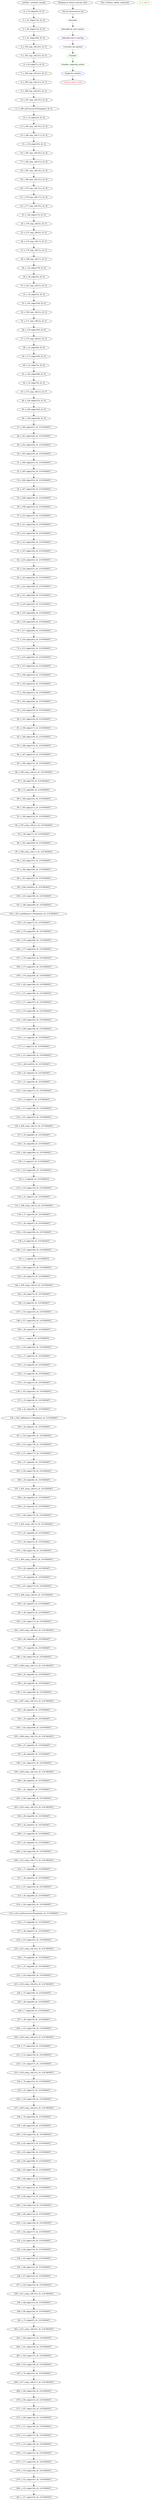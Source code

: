 digraph g {
legend_varNames [ label="varNum: varName, bounds" ]
legend_varNames_0 [ label="0: x_70_edge(95), [0, 0]" ]
legend_varNames_1 [ label="1: x_91_edge(116), [0, 0]" ]
legend_varNames_2 [ label="2: x_89_edge(114), [0, 0]" ]
legend_varNames_3 [ label="3: x_81_edge(106), [0, 0]" ]
legend_varNames_4 [ label="4: x_592_in(p_{48,24}), [0, 0]" ]
legend_varNames_5 [ label="5: x_591_in(p_{48,23}), [0, 0]" ]
legend_varNames_6 [ label="6: x_50_edge(71), [0, 0]" ]
legend_varNames_7 [ label="7: x_590_in(p_{48,22}), [0, 0]" ]
legend_varNames_8 [ label="8: x_589_in(p_{48,21}), [0, 0]" ]
legend_varNames_9 [ label="9: x_588_in(p_{48,20}), [0, 0]" ]
legend_varNames_10 [ label="10: x_587_in(p_{48,19}), [0, 0]" ]
legend_varNames_11 [ label="11: x_586_in(Fructose-6-Phosphate), [0, 0]" ]
legend_varNames_12 [ label="12: x_10_edge(22), [0, 0]" ]
legend_varNames_13 [ label="13: x_585_in(p_{48,18}), [0, 0]" ]
legend_varNames_14 [ label="14: x_584_in(p_{48,17}), [0, 0]" ]
legend_varNames_15 [ label="15: x_139_edge(165), [0, 0]" ]
legend_varNames_16 [ label="16: x_583_in(p_{48,16}), [0, 0]" ]
legend_varNames_17 [ label="17: x_582_in(p_{48,15}), [0, 0]" ]
legend_varNames_18 [ label="18: x_581_in(p_{48,14}), [0, 0]" ]
legend_varNames_19 [ label="19: x_580_in(p_{48,13}), [0, 0]" ]
legend_varNames_20 [ label="20: x_579_in(p_{48,12}), [0, 0]" ]
legend_varNames_21 [ label="21: x_578_in(p_{48,11}), [0, 0]" ]
legend_varNames_22 [ label="22: x_577_in(p_{48,10}), [0, 0]" ]
legend_varNames_23 [ label="23: x_146_edge(172), [0, 0]" ]
legend_varNames_24 [ label="24: x_576_in(p_{48,9}), [0, 0]" ]
legend_varNames_25 [ label="25: x_575_in(p_{48,8}), [0, 0]" ]
legend_varNames_26 [ label="26: x_574_in(p_{48,7}), [0, 0]" ]
legend_varNames_27 [ label="27: x_570_in(p_{48,3}), [0, 0]" ]
legend_varNames_28 [ label="28: x_568_in(p_{48,1}), [0, 0]" ]
legend_varNames_29 [ label="29: x_152_edge(178), [0, 0]" ]
legend_varNames_30 [ label="30: x_26_edge(43), [0, 0]" ]
legend_varNames_31 [ label="31: x_567_in(p_{48,0}), [0, 0]" ]
legend_varNames_32 [ label="32: x_18_edge(33), [0, 0]" ]
legend_varNames_33 [ label="33: x_105_edge(130), [0, 0]" ]
legend_varNames_34 [ label="34: x_569_in(p_{48,2}), [0, 0]" ]
legend_varNames_35 [ label="35: x_571_in(p_{48,4}), [0, 0]" ]
legend_varNames_36 [ label="36: x_159_edge(185), [0, 0]" ]
legend_varNames_37 [ label="37: x_573_in(p_{48,6}), [0, 0]" ]
legend_varNames_38 [ label="38: x_23_edge(40), [0, 0]" ]
legend_varNames_39 [ label="39: x_173_edge(199), [0, 0]" ]
legend_varNames_40 [ label="40: x_53_edge(74), [0, 0]" ]
legend_varNames_41 [ label="41: x_182_edge(208), [0, 0]" ]
legend_varNames_42 [ label="42: x_55_edge(76), [0, 0]" ]
legend_varNames_43 [ label="43: x_572_in(p_{48,5}), [0, 0]" ]
legend_varNames_44 [ label="44: x_226_edge(253), [0, 0]" ]
legend_varNames_45 [ label="45: x_209_edge(236), [0, 0]" ]
legend_varNames_46 [ label="46: x_199_edge(226), [0, 0]" ]
legend_varNames_47 [ label="47: x_200_edge(227), [0, 2147483647]" ]
legend_varNames_48 [ label="48: x_201_edge(228), [0, 2147483647]" ]
legend_varNames_49 [ label="49: x_202_edge(229), [0, 2147483647]" ]
legend_varNames_50 [ label="50: x_203_edge(230), [0, 2147483647]" ]
legend_varNames_51 [ label="51: x_204_edge(231), [0, 2147483647]" ]
legend_varNames_52 [ label="52: x_205_edge(232), [0, 2147483647]" ]
legend_varNames_53 [ label="53: x_206_edge(233), [0, 2147483647]" ]
legend_varNames_54 [ label="54: x_207_edge(234), [0, 2147483647]" ]
legend_varNames_55 [ label="55: x_208_edge(235), [0, 2147483647]" ]
legend_varNames_56 [ label="56: x_198_edge(225), [0, 2147483647]" ]
legend_varNames_57 [ label="57: x_210_edge(237), [0, 2147483647]" ]
legend_varNames_58 [ label="58: x_211_edge(238), [0, 2147483647]" ]
legend_varNames_59 [ label="59: x_212_edge(239), [0, 2147483647]" ]
legend_varNames_60 [ label="60: x_213_edge(240), [0, 2147483647]" ]
legend_varNames_61 [ label="61: x_167_edge(193), [0, 2147483647]" ]
legend_varNames_62 [ label="62: x_225_edge(252), [0, 2147483647]" ]
legend_varNames_63 [ label="63: x_224_edge(251), [0, 2147483647]" ]
legend_varNames_64 [ label="64: x_223_edge(250), [0, 2147483647]" ]
legend_varNames_65 [ label="65: x_222_edge(249), [0, 2147483647]" ]
legend_varNames_66 [ label="66: x_221_edge(248), [0, 2147483647]" ]
legend_varNames_67 [ label="67: x_220_edge(247), [0, 2147483647]" ]
legend_varNames_68 [ label="68: x_219_edge(246), [0, 2147483647]" ]
legend_varNames_69 [ label="69: x_218_edge(245), [0, 2147483647]" ]
legend_varNames_70 [ label="70: x_217_edge(244), [0, 2147483647]" ]
legend_varNames_71 [ label="71: x_216_edge(243), [0, 2147483647]" ]
legend_varNames_72 [ label="72: x_215_edge(242), [0, 2147483647]" ]
legend_varNames_73 [ label="73: x_214_edge(241), [0, 2147483647]" ]
legend_varNames_74 [ label="74: x_197_edge(224), [0, 2147483647]" ]
legend_varNames_75 [ label="75: x_196_edge(223), [0, 2147483647]" ]
legend_varNames_76 [ label="76: x_195_edge(222), [0, 2147483647]" ]
legend_varNames_77 [ label="77: x_194_edge(221), [0, 2147483647]" ]
legend_varNames_78 [ label="78: x_193_edge(220), [0, 2147483647]" ]
legend_varNames_79 [ label="79: x_192_edge(219), [0, 2147483647]" ]
legend_varNames_80 [ label="80: x_191_edge(218), [0, 2147483647]" ]
legend_varNames_81 [ label="81: x_190_edge(217), [0, 2147483647]" ]
legend_varNames_82 [ label="82: x_189_edge(216), [0, 2147483647]" ]
legend_varNames_83 [ label="83: x_188_edge(215), [0, 2147483647]" ]
legend_varNames_84 [ label="84: x_187_edge(214), [0, 2147483647]" ]
legend_varNames_85 [ label="85: x_186_edge(212), [0, 2147483647]" ]
legend_varNames_86 [ label="86: x_599_out(p_{48,4}), [0, 2147483647]" ]
legend_varNames_87 [ label="87: x_58_edge(79), [0, 2147483647]" ]
legend_varNames_88 [ label="88: x_31_edge(48), [0, 2147483647]" ]
legend_varNames_89 [ label="89: x_166_edge(192), [0, 2147483647]" ]
legend_varNames_90 [ label="90: x_185_edge(211), [0, 2147483647]" ]
legend_varNames_91 [ label="91: x_184_edge(210), [0, 2147483647]" ]
legend_varNames_92 [ label="92: x_597_out(p_{48,2}), [0, 2147483647]" ]
legend_varNames_93 [ label="93: x_56_edge(77), [0, 2147483647]" ]
legend_varNames_94 [ label="94: x_183_edge(209), [0, 2147483647]" ]
legend_varNames_95 [ label="95: x_596_out(p_{48,1}), [0, 2147483647]" ]
legend_varNames_96 [ label="96: x_165_edge(191), [0, 2147483647]" ]
legend_varNames_97 [ label="97: x_164_edge(190), [0, 2147483647]" ]
legend_varNames_98 [ label="98: x_181_edge(207), [0, 2147483647]" ]
legend_varNames_99 [ label="99: x_594_out(H2O), [0, 2147483647]" ]
legend_varNames_100 [ label="100: x_163_edge(189), [0, 2147483647]" ]
legend_varNames_101 [ label="101: x_180_edge(206), [0, 2147483647]" ]
legend_varNames_102 [ label="102: x_593_out(Ribulose-5-Phosphate), [0, 2147483647]" ]
legend_varNames_103 [ label="103: x_52_edge(73), [0, 2147483647]" ]
legend_varNames_104 [ label="104: x_179_edge(205), [0, 2147483647]" ]
legend_varNames_105 [ label="105: x_178_edge(204), [0, 2147483647]" ]
legend_varNames_106 [ label="106: x_177_edge(203), [0, 2147483647]" ]
legend_varNames_107 [ label="107: x_176_edge(202), [0, 2147483647]" ]
legend_varNames_108 [ label="108: x_175_edge(201), [0, 2147483647]" ]
legend_varNames_109 [ label="109: x_174_edge(200), [0, 2147483647]" ]
legend_varNames_110 [ label="110: x_162_edge(188), [0, 2147483647]" ]
legend_varNames_111 [ label="111: x_172_edge(198), [0, 2147483647]" ]
legend_varNames_112 [ label="112: x_171_edge(197), [0, 2147483647]" ]
legend_varNames_113 [ label="113: x_170_edge(196), [0, 2147483647]" ]
legend_varNames_114 [ label="114: x_169_edge(195), [0, 2147483647]" ]
legend_varNames_115 [ label="115: x_168_edge(194), [0, 2147483647]" ]
legend_varNames_116 [ label="116: x_12_edge(26), [0, 2147483647]" ]
legend_varNames_117 [ label="117: x_5_edge(13), [0, 2147483647]" ]
legend_varNames_118 [ label="118: x_115_edge(140), [0, 2147483647]" ]
legend_varNames_119 [ label="119: x_566_in(H2O), [0, 2147483647]" ]
legend_varNames_120 [ label="120: x_25_edge(42), [0, 2147483647]" ]
legend_varNames_121 [ label="121: x_11_edge(24), [0, 2147483647]" ]
legend_varNames_122 [ label="122: x_126_edge(151), [0, 2147483647]" ]
legend_varNames_123 [ label="123: x_4_edge(11), [0, 2147483647]" ]
legend_varNames_124 [ label="124: x_113_edge(138), [0, 2147483647]" ]
legend_varNames_125 [ label="125: x_161_edge(187), [0, 2147483647]" ]
legend_varNames_126 [ label="126: x_600_out(p_{48,5}), [0, 2147483647]" ]
legend_varNames_127 [ label="127: x_59_edge(80), [0, 2147483647]" ]
legend_varNames_128 [ label="128: x_32_edge(49), [0, 2147483647]" ]
legend_varNames_129 [ label="129: x_160_edge(186), [0, 2147483647]" ]
legend_varNames_130 [ label="130: x_9_edge(21), [0, 2147483647]" ]
legend_varNames_131 [ label="131: x_123_edge(148), [0, 2147483647]" ]
legend_varNames_132 [ label="132: x_3_edge(8), [0, 2147483647]" ]
legend_varNames_133 [ label="133: x_110_edge(135), [0, 2147483647]" ]
legend_varNames_134 [ label="134: x_21_edge(37), [0, 2147483647]" ]
legend_varNames_135 [ label="135: x_598_out(p_{48,3}), [0, 2147483647]" ]
legend_varNames_136 [ label="136: x_57_edge(78), [0, 2147483647]" ]
legend_varNames_137 [ label="137: x_30_edge(47), [0, 2147483647]" ]
legend_varNames_138 [ label="138: x_158_edge(184), [0, 2147483647]" ]
legend_varNames_139 [ label="139: x_8_edge(19), [0, 2147483647]" ]
legend_varNames_140 [ label="140: x_121_edge(146), [0, 2147483647]" ]
legend_varNames_141 [ label="141: x_2_edge(6), [0, 2147483647]" ]
legend_varNames_142 [ label="142: x_108_edge(133), [0, 2147483647]" ]
legend_varNames_143 [ label="143: x_20_edge(35), [0, 2147483647]" ]
legend_varNames_144 [ label="144: x_595_out(p_{48,0}), [0, 2147483647]" ]
legend_varNames_145 [ label="145: x_54_edge(75), [0, 2147483647]" ]
legend_varNames_146 [ label="146: x_6_edge(16), [0, 2147483647]" ]
legend_varNames_147 [ label="147: x_118_edge(143), [0, 2147483647]" ]
legend_varNames_148 [ label="148: x_157_edge(183), [0, 2147483647]" ]
legend_varNames_149 [ label="149: x_28_edge(45), [0, 2147483647]" ]
legend_varNames_150 [ label="150: x_1_edge(3), [0, 2147483647]" ]
legend_varNames_151 [ label="151: x_156_edge(182), [0, 2147483647]" ]
legend_varNames_152 [ label="152: x_17_edge(32), [0, 2147483647]" ]
legend_varNames_153 [ label="153: x_14_edge(29), [0, 2147483647]" ]
legend_varNames_154 [ label="154: x_15_edge(30), [0, 2147483647]" ]
legend_varNames_155 [ label="155: x_16_edge(31), [0, 2147483647]" ]
legend_varNames_156 [ label="156: x_155_edge(181), [0, 2147483647]" ]
legend_varNames_157 [ label="157: x_19_edge(34), [0, 2147483647]" ]
legend_varNames_158 [ label="158: x_22_edge(39), [0, 2147483647]" ]
legend_varNames_159 [ label="159: x_565_in(Ribulose-5-Phosphate), [0, 2147483647]" ]
legend_varNames_160 [ label="160: x_24_edge(41), [0, 2147483647]" ]
legend_varNames_161 [ label="161: x_154_edge(180), [0, 2147483647]" ]
legend_varNames_162 [ label="162: x_153_edge(179), [0, 2147483647]" ]
legend_varNames_163 [ label="163: x_151_edge(177), [0, 2147483647]" ]
legend_varNames_164 [ label="164: x_27_edge(44), [0, 2147483647]" ]
legend_varNames_165 [ label="165: x_150_edge(176), [0, 2147483647]" ]
legend_varNames_166 [ label="166: x_29_edge(46), [0, 2147483647]" ]
legend_varNames_167 [ label="167: x_601_out(p_{48,6}), [0, 2147483647]" ]
legend_varNames_168 [ label="168: x_60_edge(82), [0, 2147483647]" ]
legend_varNames_169 [ label="169: x_33_edge(50), [0, 2147483647]" ]
legend_varNames_170 [ label="170: x_149_edge(175), [0, 2147483647]" ]
legend_varNames_171 [ label="171: x_602_out(p_{48,7}), [0, 2147483647]" ]
legend_varNames_172 [ label="172: x_61_edge(84), [0, 2147483647]" ]
legend_varNames_173 [ label="173: x_34_edge(53), [0, 2147483647]" ]
legend_varNames_174 [ label="174: x_148_edge(174), [0, 2147483647]" ]
legend_varNames_175 [ label="175: x_603_out(p_{48,8}), [0, 2147483647]" ]
legend_varNames_176 [ label="176: x_62_edge(85), [0, 2147483647]" ]
legend_varNames_177 [ label="177: x_35_edge(54), [0, 2147483647]" ]
legend_varNames_178 [ label="178: x_147_edge(173), [0, 2147483647]" ]
legend_varNames_179 [ label="179: x_604_out(p_{48,9}), [0, 2147483647]" ]
legend_varNames_180 [ label="180: x_63_edge(87), [0, 2147483647]" ]
legend_varNames_181 [ label="181: x_36_edge(55), [0, 2147483647]" ]
legend_varNames_182 [ label="182: x_145_edge(171), [0, 2147483647]" ]
legend_varNames_183 [ label="183: x_605_out(p_{48,10}), [0, 2147483647]" ]
legend_varNames_184 [ label="184: x_64_edge(89), [0, 2147483647]" ]
legend_varNames_185 [ label="185: x_37_edge(56), [0, 2147483647]" ]
legend_varNames_186 [ label="186: x_144_edge(170), [0, 2147483647]" ]
legend_varNames_187 [ label="187: x_606_out(p_{48,11}), [0, 2147483647]" ]
legend_varNames_188 [ label="188: x_65_edge(90), [0, 2147483647]" ]
legend_varNames_189 [ label="189: x_38_edge(58), [0, 2147483647]" ]
legend_varNames_190 [ label="190: x_143_edge(169), [0, 2147483647]" ]
legend_varNames_191 [ label="191: x_607_out(p_{48,12}), [0, 2147483647]" ]
legend_varNames_192 [ label="192: x_66_edge(91), [0, 2147483647]" ]
legend_varNames_193 [ label="193: x_39_edge(59), [0, 2147483647]" ]
legend_varNames_194 [ label="194: x_142_edge(168), [0, 2147483647]" ]
legend_varNames_195 [ label="195: x_608_out(p_{48,13}), [0, 2147483647]" ]
legend_varNames_196 [ label="196: x_67_edge(92), [0, 2147483647]" ]
legend_varNames_197 [ label="197: x_40_edge(60), [0, 2147483647]" ]
legend_varNames_198 [ label="198: x_141_edge(167), [0, 2147483647]" ]
legend_varNames_199 [ label="199: x_609_out(p_{48,14}), [0, 2147483647]" ]
legend_varNames_200 [ label="200: x_68_edge(93), [0, 2147483647]" ]
legend_varNames_201 [ label="201: x_41_edge(61), [0, 2147483647]" ]
legend_varNames_202 [ label="202: x_140_edge(166), [0, 2147483647]" ]
legend_varNames_203 [ label="203: x_610_out(p_{48,15}), [0, 2147483647]" ]
legend_varNames_204 [ label="204: x_69_edge(94), [0, 2147483647]" ]
legend_varNames_205 [ label="205: x_42_edge(63), [0, 2147483647]" ]
legend_varNames_206 [ label="206: x_13_edge(28), [0, 2147483647]" ]
legend_varNames_207 [ label="207: x_43_edge(64), [0, 2147483647]" ]
legend_varNames_208 [ label="208: x_138_edge(164), [0, 2147483647]" ]
legend_varNames_209 [ label="209: x_612_out(p_{48,17}), [0, 2147483647]" ]
legend_varNames_210 [ label="210: x_71_edge(96), [0, 2147483647]" ]
legend_varNames_211 [ label="211: x_44_edge(65), [0, 2147483647]" ]
legend_varNames_212 [ label="212: x_137_edge(163), [0, 2147483647]" ]
legend_varNames_213 [ label="213: x_45_edge(66), [0, 2147483647]" ]
legend_varNames_214 [ label="214: x_136_edge(162), [0, 2147483647]" ]
legend_varNames_215 [ label="215: x_614_out(Fructose-6-Phosphate), [0, 2147483647]" ]
legend_varNames_216 [ label="216: x_73_edge(98), [0, 2147483647]" ]
legend_varNames_217 [ label="217: x_46_edge(67), [0, 2147483647]" ]
legend_varNames_218 [ label="218: x_135_edge(161), [0, 2147483647]" ]
legend_varNames_219 [ label="219: x_615_out(p_{48,19}), [0, 2147483647]" ]
legend_varNames_220 [ label="220: x_74_edge(99), [0, 2147483647]" ]
legend_varNames_221 [ label="221: x_47_edge(68), [0, 2147483647]" ]
legend_varNames_222 [ label="222: x_134_edge(160), [0, 2147483647]" ]
legend_varNames_223 [ label="223: x_616_out(p_{48,20}), [0, 2147483647]" ]
legend_varNames_224 [ label="224: x_75_edge(100), [0, 2147483647]" ]
legend_varNames_225 [ label="225: x_48_edge(69), [0, 2147483647]" ]
legend_varNames_226 [ label="226: x_7_edge(18), [0, 2147483647]" ]
legend_varNames_227 [ label="227: x_49_edge(70), [0, 2147483647]" ]
legend_varNames_228 [ label="228: x_133_edge(159), [0, 2147483647]" ]
legend_varNames_229 [ label="229: x_618_out(p_{48,22}), [0, 2147483647]" ]
legend_varNames_230 [ label="230: x_77_edge(102), [0, 2147483647]" ]
legend_varNames_231 [ label="231: x_132_edge(158), [0, 2147483647]" ]
legend_varNames_232 [ label="232: x_131_edge(157), [0, 2147483647]" ]
legend_varNames_233 [ label="233: x_619_out(p_{48,23}), [0, 2147483647]" ]
legend_varNames_234 [ label="234: x_78_edge(103), [0, 2147483647]" ]
legend_varNames_235 [ label="235: x_51_edge(72), [0, 2147483647]" ]
legend_varNames_236 [ label="236: x_130_edge(156), [0, 2147483647]" ]
legend_varNames_237 [ label="237: x_620_out(p_{48,24}), [0, 2147483647]" ]
legend_varNames_238 [ label="238: x_79_edge(104), [0, 2147483647]" ]
legend_varNames_239 [ label="239: x_80_edge(105), [0, 2147483647]" ]
legend_varNames_240 [ label="240: x_129_edge(155), [0, 2147483647]" ]
legend_varNames_241 [ label="241: x_82_edge(107), [0, 2147483647]" ]
legend_varNames_242 [ label="242: x_83_edge(108), [0, 2147483647]" ]
legend_varNames_243 [ label="243: x_84_edge(109), [0, 2147483647]" ]
legend_varNames_244 [ label="244: x_85_edge(110), [0, 2147483647]" ]
legend_varNames_245 [ label="245: x_86_edge(111), [0, 2147483647]" ]
legend_varNames_246 [ label="246: x_87_edge(112), [0, 2147483647]" ]
legend_varNames_247 [ label="247: x_88_edge(113), [0, 2147483647]" ]
legend_varNames_248 [ label="248: x_128_edge(153), [0, 2147483647]" ]
legend_varNames_249 [ label="249: x_90_edge(115), [0, 2147483647]" ]
legend_varNames_250 [ label="250: x_124_edge(149), [0, 2147483647]" ]
legend_varNames_251 [ label="251: x_92_edge(117), [0, 2147483647]" ]
legend_varNames_252 [ label="252: x_93_edge(118), [0, 2147483647]" ]
legend_varNames_253 [ label="253: x_94_edge(119), [0, 2147483647]" ]
legend_varNames_254 [ label="254: x_95_edge(120), [0, 2147483647]" ]
legend_varNames_255 [ label="255: x_96_edge(121), [0, 2147483647]" ]
legend_varNames_256 [ label="256: x_97_edge(122), [0, 2147483647]" ]
legend_varNames_257 [ label="257: x_120_edge(145), [0, 2147483647]" ]
legend_varNames_258 [ label="258: x_611_out(p_{48,16}), [0, 2147483647]" ]
legend_varNames_259 [ label="259: x_98_edge(123), [0, 2147483647]" ]
legend_varNames_260 [ label="260: x_99_edge(124), [0, 2147483647]" ]
legend_varNames_261 [ label="261: x_72_edge(97), [0, 2147483647]" ]
legend_varNames_262 [ label="262: x_613_out(p_{48,18}), [0, 2147483647]" ]
legend_varNames_263 [ label="263: x_100_edge(125), [0, 2147483647]" ]
legend_varNames_264 [ label="264: x_101_edge(126), [0, 2147483647]" ]
legend_varNames_265 [ label="265: x_102_edge(127), [0, 2147483647]" ]
legend_varNames_266 [ label="266: x_103_edge(128), [0, 2147483647]" ]
legend_varNames_267 [ label="267: x_76_edge(101), [0, 2147483647]" ]
legend_varNames_268 [ label="268: x_617_out(p_{48,21}), [0, 2147483647]" ]
legend_varNames_269 [ label="269: x_104_edge(129), [0, 2147483647]" ]
legend_varNames_270 [ label="270: x_106_edge(131), [0, 2147483647]" ]
legend_varNames_271 [ label="271: x_107_edge(132), [0, 2147483647]" ]
legend_varNames_272 [ label="272: x_109_edge(134), [0, 2147483647]" ]
legend_varNames_273 [ label="273: x_111_edge(136), [0, 2147483647]" ]
legend_varNames_274 [ label="274: x_112_edge(137), [0, 2147483647]" ]
legend_varNames_275 [ label="275: x_114_edge(139), [0, 2147483647]" ]
legend_varNames_276 [ label="276: x_116_edge(141), [0, 2147483647]" ]
legend_varNames_277 [ label="277: x_117_edge(142), [0, 2147483647]" ]
legend_varNames_278 [ label="278: x_119_edge(144), [0, 2147483647]" ]
legend_varNames_279 [ label="279: x_122_edge(147), [0, 2147483647]" ]
legend_varNames_280 [ label="280: x_125_edge(150), [0, 2147483647]" ]
legend_varNames_281 [ label="281: x_127_edge(152), [0, 2147483647]" ]
legend_varNames -> legend_varNames_0
legend_varNames_0 -> legend_varNames_1
legend_varNames_1 -> legend_varNames_2
legend_varNames_2 -> legend_varNames_3
legend_varNames_3 -> legend_varNames_4
legend_varNames_4 -> legend_varNames_5
legend_varNames_5 -> legend_varNames_6
legend_varNames_6 -> legend_varNames_7
legend_varNames_7 -> legend_varNames_8
legend_varNames_8 -> legend_varNames_9
legend_varNames_9 -> legend_varNames_10
legend_varNames_10 -> legend_varNames_11
legend_varNames_11 -> legend_varNames_12
legend_varNames_12 -> legend_varNames_13
legend_varNames_13 -> legend_varNames_14
legend_varNames_14 -> legend_varNames_15
legend_varNames_15 -> legend_varNames_16
legend_varNames_16 -> legend_varNames_17
legend_varNames_17 -> legend_varNames_18
legend_varNames_18 -> legend_varNames_19
legend_varNames_19 -> legend_varNames_20
legend_varNames_20 -> legend_varNames_21
legend_varNames_21 -> legend_varNames_22
legend_varNames_22 -> legend_varNames_23
legend_varNames_23 -> legend_varNames_24
legend_varNames_24 -> legend_varNames_25
legend_varNames_25 -> legend_varNames_26
legend_varNames_26 -> legend_varNames_27
legend_varNames_27 -> legend_varNames_28
legend_varNames_28 -> legend_varNames_29
legend_varNames_29 -> legend_varNames_30
legend_varNames_30 -> legend_varNames_31
legend_varNames_31 -> legend_varNames_32
legend_varNames_32 -> legend_varNames_33
legend_varNames_33 -> legend_varNames_34
legend_varNames_34 -> legend_varNames_35
legend_varNames_35 -> legend_varNames_36
legend_varNames_36 -> legend_varNames_37
legend_varNames_37 -> legend_varNames_38
legend_varNames_38 -> legend_varNames_39
legend_varNames_39 -> legend_varNames_40
legend_varNames_40 -> legend_varNames_41
legend_varNames_41 -> legend_varNames_42
legend_varNames_42 -> legend_varNames_43
legend_varNames_43 -> legend_varNames_44
legend_varNames_44 -> legend_varNames_45
legend_varNames_45 -> legend_varNames_46
legend_varNames_46 -> legend_varNames_47
legend_varNames_47 -> legend_varNames_48
legend_varNames_48 -> legend_varNames_49
legend_varNames_49 -> legend_varNames_50
legend_varNames_50 -> legend_varNames_51
legend_varNames_51 -> legend_varNames_52
legend_varNames_52 -> legend_varNames_53
legend_varNames_53 -> legend_varNames_54
legend_varNames_54 -> legend_varNames_55
legend_varNames_55 -> legend_varNames_56
legend_varNames_56 -> legend_varNames_57
legend_varNames_57 -> legend_varNames_58
legend_varNames_58 -> legend_varNames_59
legend_varNames_59 -> legend_varNames_60
legend_varNames_60 -> legend_varNames_61
legend_varNames_61 -> legend_varNames_62
legend_varNames_62 -> legend_varNames_63
legend_varNames_63 -> legend_varNames_64
legend_varNames_64 -> legend_varNames_65
legend_varNames_65 -> legend_varNames_66
legend_varNames_66 -> legend_varNames_67
legend_varNames_67 -> legend_varNames_68
legend_varNames_68 -> legend_varNames_69
legend_varNames_69 -> legend_varNames_70
legend_varNames_70 -> legend_varNames_71
legend_varNames_71 -> legend_varNames_72
legend_varNames_72 -> legend_varNames_73
legend_varNames_73 -> legend_varNames_74
legend_varNames_74 -> legend_varNames_75
legend_varNames_75 -> legend_varNames_76
legend_varNames_76 -> legend_varNames_77
legend_varNames_77 -> legend_varNames_78
legend_varNames_78 -> legend_varNames_79
legend_varNames_79 -> legend_varNames_80
legend_varNames_80 -> legend_varNames_81
legend_varNames_81 -> legend_varNames_82
legend_varNames_82 -> legend_varNames_83
legend_varNames_83 -> legend_varNames_84
legend_varNames_84 -> legend_varNames_85
legend_varNames_85 -> legend_varNames_86
legend_varNames_86 -> legend_varNames_87
legend_varNames_87 -> legend_varNames_88
legend_varNames_88 -> legend_varNames_89
legend_varNames_89 -> legend_varNames_90
legend_varNames_90 -> legend_varNames_91
legend_varNames_91 -> legend_varNames_92
legend_varNames_92 -> legend_varNames_93
legend_varNames_93 -> legend_varNames_94
legend_varNames_94 -> legend_varNames_95
legend_varNames_95 -> legend_varNames_96
legend_varNames_96 -> legend_varNames_97
legend_varNames_97 -> legend_varNames_98
legend_varNames_98 -> legend_varNames_99
legend_varNames_99 -> legend_varNames_100
legend_varNames_100 -> legend_varNames_101
legend_varNames_101 -> legend_varNames_102
legend_varNames_102 -> legend_varNames_103
legend_varNames_103 -> legend_varNames_104
legend_varNames_104 -> legend_varNames_105
legend_varNames_105 -> legend_varNames_106
legend_varNames_106 -> legend_varNames_107
legend_varNames_107 -> legend_varNames_108
legend_varNames_108 -> legend_varNames_109
legend_varNames_109 -> legend_varNames_110
legend_varNames_110 -> legend_varNames_111
legend_varNames_111 -> legend_varNames_112
legend_varNames_112 -> legend_varNames_113
legend_varNames_113 -> legend_varNames_114
legend_varNames_114 -> legend_varNames_115
legend_varNames_115 -> legend_varNames_116
legend_varNames_116 -> legend_varNames_117
legend_varNames_117 -> legend_varNames_118
legend_varNames_118 -> legend_varNames_119
legend_varNames_119 -> legend_varNames_120
legend_varNames_120 -> legend_varNames_121
legend_varNames_121 -> legend_varNames_122
legend_varNames_122 -> legend_varNames_123
legend_varNames_123 -> legend_varNames_124
legend_varNames_124 -> legend_varNames_125
legend_varNames_125 -> legend_varNames_126
legend_varNames_126 -> legend_varNames_127
legend_varNames_127 -> legend_varNames_128
legend_varNames_128 -> legend_varNames_129
legend_varNames_129 -> legend_varNames_130
legend_varNames_130 -> legend_varNames_131
legend_varNames_131 -> legend_varNames_132
legend_varNames_132 -> legend_varNames_133
legend_varNames_133 -> legend_varNames_134
legend_varNames_134 -> legend_varNames_135
legend_varNames_135 -> legend_varNames_136
legend_varNames_136 -> legend_varNames_137
legend_varNames_137 -> legend_varNames_138
legend_varNames_138 -> legend_varNames_139
legend_varNames_139 -> legend_varNames_140
legend_varNames_140 -> legend_varNames_141
legend_varNames_141 -> legend_varNames_142
legend_varNames_142 -> legend_varNames_143
legend_varNames_143 -> legend_varNames_144
legend_varNames_144 -> legend_varNames_145
legend_varNames_145 -> legend_varNames_146
legend_varNames_146 -> legend_varNames_147
legend_varNames_147 -> legend_varNames_148
legend_varNames_148 -> legend_varNames_149
legend_varNames_149 -> legend_varNames_150
legend_varNames_150 -> legend_varNames_151
legend_varNames_151 -> legend_varNames_152
legend_varNames_152 -> legend_varNames_153
legend_varNames_153 -> legend_varNames_154
legend_varNames_154 -> legend_varNames_155
legend_varNames_155 -> legend_varNames_156
legend_varNames_156 -> legend_varNames_157
legend_varNames_157 -> legend_varNames_158
legend_varNames_158 -> legend_varNames_159
legend_varNames_159 -> legend_varNames_160
legend_varNames_160 -> legend_varNames_161
legend_varNames_161 -> legend_varNames_162
legend_varNames_162 -> legend_varNames_163
legend_varNames_163 -> legend_varNames_164
legend_varNames_164 -> legend_varNames_165
legend_varNames_165 -> legend_varNames_166
legend_varNames_166 -> legend_varNames_167
legend_varNames_167 -> legend_varNames_168
legend_varNames_168 -> legend_varNames_169
legend_varNames_169 -> legend_varNames_170
legend_varNames_170 -> legend_varNames_171
legend_varNames_171 -> legend_varNames_172
legend_varNames_172 -> legend_varNames_173
legend_varNames_173 -> legend_varNames_174
legend_varNames_174 -> legend_varNames_175
legend_varNames_175 -> legend_varNames_176
legend_varNames_176 -> legend_varNames_177
legend_varNames_177 -> legend_varNames_178
legend_varNames_178 -> legend_varNames_179
legend_varNames_179 -> legend_varNames_180
legend_varNames_180 -> legend_varNames_181
legend_varNames_181 -> legend_varNames_182
legend_varNames_182 -> legend_varNames_183
legend_varNames_183 -> legend_varNames_184
legend_varNames_184 -> legend_varNames_185
legend_varNames_185 -> legend_varNames_186
legend_varNames_186 -> legend_varNames_187
legend_varNames_187 -> legend_varNames_188
legend_varNames_188 -> legend_varNames_189
legend_varNames_189 -> legend_varNames_190
legend_varNames_190 -> legend_varNames_191
legend_varNames_191 -> legend_varNames_192
legend_varNames_192 -> legend_varNames_193
legend_varNames_193 -> legend_varNames_194
legend_varNames_194 -> legend_varNames_195
legend_varNames_195 -> legend_varNames_196
legend_varNames_196 -> legend_varNames_197
legend_varNames_197 -> legend_varNames_198
legend_varNames_198 -> legend_varNames_199
legend_varNames_199 -> legend_varNames_200
legend_varNames_200 -> legend_varNames_201
legend_varNames_201 -> legend_varNames_202
legend_varNames_202 -> legend_varNames_203
legend_varNames_203 -> legend_varNames_204
legend_varNames_204 -> legend_varNames_205
legend_varNames_205 -> legend_varNames_206
legend_varNames_206 -> legend_varNames_207
legend_varNames_207 -> legend_varNames_208
legend_varNames_208 -> legend_varNames_209
legend_varNames_209 -> legend_varNames_210
legend_varNames_210 -> legend_varNames_211
legend_varNames_211 -> legend_varNames_212
legend_varNames_212 -> legend_varNames_213
legend_varNames_213 -> legend_varNames_214
legend_varNames_214 -> legend_varNames_215
legend_varNames_215 -> legend_varNames_216
legend_varNames_216 -> legend_varNames_217
legend_varNames_217 -> legend_varNames_218
legend_varNames_218 -> legend_varNames_219
legend_varNames_219 -> legend_varNames_220
legend_varNames_220 -> legend_varNames_221
legend_varNames_221 -> legend_varNames_222
legend_varNames_222 -> legend_varNames_223
legend_varNames_223 -> legend_varNames_224
legend_varNames_224 -> legend_varNames_225
legend_varNames_225 -> legend_varNames_226
legend_varNames_226 -> legend_varNames_227
legend_varNames_227 -> legend_varNames_228
legend_varNames_228 -> legend_varNames_229
legend_varNames_229 -> legend_varNames_230
legend_varNames_230 -> legend_varNames_231
legend_varNames_231 -> legend_varNames_232
legend_varNames_232 -> legend_varNames_233
legend_varNames_233 -> legend_varNames_234
legend_varNames_234 -> legend_varNames_235
legend_varNames_235 -> legend_varNames_236
legend_varNames_236 -> legend_varNames_237
legend_varNames_237 -> legend_varNames_238
legend_varNames_238 -> legend_varNames_239
legend_varNames_239 -> legend_varNames_240
legend_varNames_240 -> legend_varNames_241
legend_varNames_241 -> legend_varNames_242
legend_varNames_242 -> legend_varNames_243
legend_varNames_243 -> legend_varNames_244
legend_varNames_244 -> legend_varNames_245
legend_varNames_245 -> legend_varNames_246
legend_varNames_246 -> legend_varNames_247
legend_varNames_247 -> legend_varNames_248
legend_varNames_248 -> legend_varNames_249
legend_varNames_249 -> legend_varNames_250
legend_varNames_250 -> legend_varNames_251
legend_varNames_251 -> legend_varNames_252
legend_varNames_252 -> legend_varNames_253
legend_varNames_253 -> legend_varNames_254
legend_varNames_254 -> legend_varNames_255
legend_varNames_255 -> legend_varNames_256
legend_varNames_256 -> legend_varNames_257
legend_varNames_257 -> legend_varNames_258
legend_varNames_258 -> legend_varNames_259
legend_varNames_259 -> legend_varNames_260
legend_varNames_260 -> legend_varNames_261
legend_varNames_261 -> legend_varNames_262
legend_varNames_262 -> legend_varNames_263
legend_varNames_263 -> legend_varNames_264
legend_varNames_264 -> legend_varNames_265
legend_varNames_265 -> legend_varNames_266
legend_varNames_266 -> legend_varNames_267
legend_varNames_267 -> legend_varNames_268
legend_varNames_268 -> legend_varNames_269
legend_varNames_269 -> legend_varNames_270
legend_varNames_270 -> legend_varNames_271
legend_varNames_271 -> legend_varNames_272
legend_varNames_272 -> legend_varNames_273
legend_varNames_273 -> legend_varNames_274
legend_varNames_274 -> legend_varNames_275
legend_varNames_275 -> legend_varNames_276
legend_varNames_276 -> legend_varNames_277
legend_varNames_277 -> legend_varNames_278
legend_varNames_278 -> legend_varNames_279
legend_varNames_279 -> legend_varNames_280
legend_varNames_280 -> legend_varNames_281
legend_colours_0 [ label="Meaning of colours and line style" ]
legend_colours_1 [ label="Not yet processed at all"  ]
legend_colours_0 -> legend_colours_1
legend_colours_2 [ label="Infeasible" color=gray ]
legend_colours_1 -> legend_colours_2
legend_colours_3 [ label="Infeasible by user request" color=purple style=dashed ]
legend_colours_2 -> legend_colours_3
legend_colours_4 [ label="Infeasible due to absGap" color=purple ]
legend_colours_3 -> legend_colours_4
legend_colours_5 [ label="Currently not optimal" style=dashed ]
legend_colours_4 -> legend_colours_5
legend_colours_6 [ label="Feasible" color=green ]
legend_colours_5 -> legend_colours_6
legend_colours_7 [ label="Feasible, implicitly solved" color=green style=dashed ]
legend_colours_6 -> legend_colours_7
legend_colours_8 [ label="Duplicate solution" color=blue ]
legend_colours_7 -> legend_colours_8
legend_colours_9 [ label="Current node at exit" fontcolor=red ]
legend_colours_8 -> legend_colours_9
legend_text [ label="Text: varNum, objVal, solutionId" ]
1 [ label="1, 0, -48, 0" color=green fontcolor=red ] 
}

